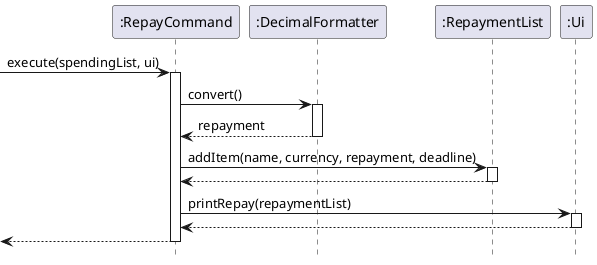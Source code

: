 @startuml
hide footbox
->":RepayCommand":execute(spendingList, ui)
activate ":RepayCommand"
":RepayCommand"->":DecimalFormatter":convert()
activate ":DecimalFormatter"
":DecimalFormatter"-->":RepayCommand":repayment
deactivate ":DecimalFormatter"
":RepayCommand"->":RepaymentList":addItem(name, currency, repayment, deadline)
activate ":RepaymentList"
":RepaymentList"-->":RepayCommand":
deactivate ":RepaymentList"
":RepayCommand"->":Ui":printRepay(repaymentList)
activate ":Ui"
":Ui"-->":RepayCommand":
deactivate ":Ui"
<--":RepayCommand"
deactivate ":RepayCommand"
@enduml
